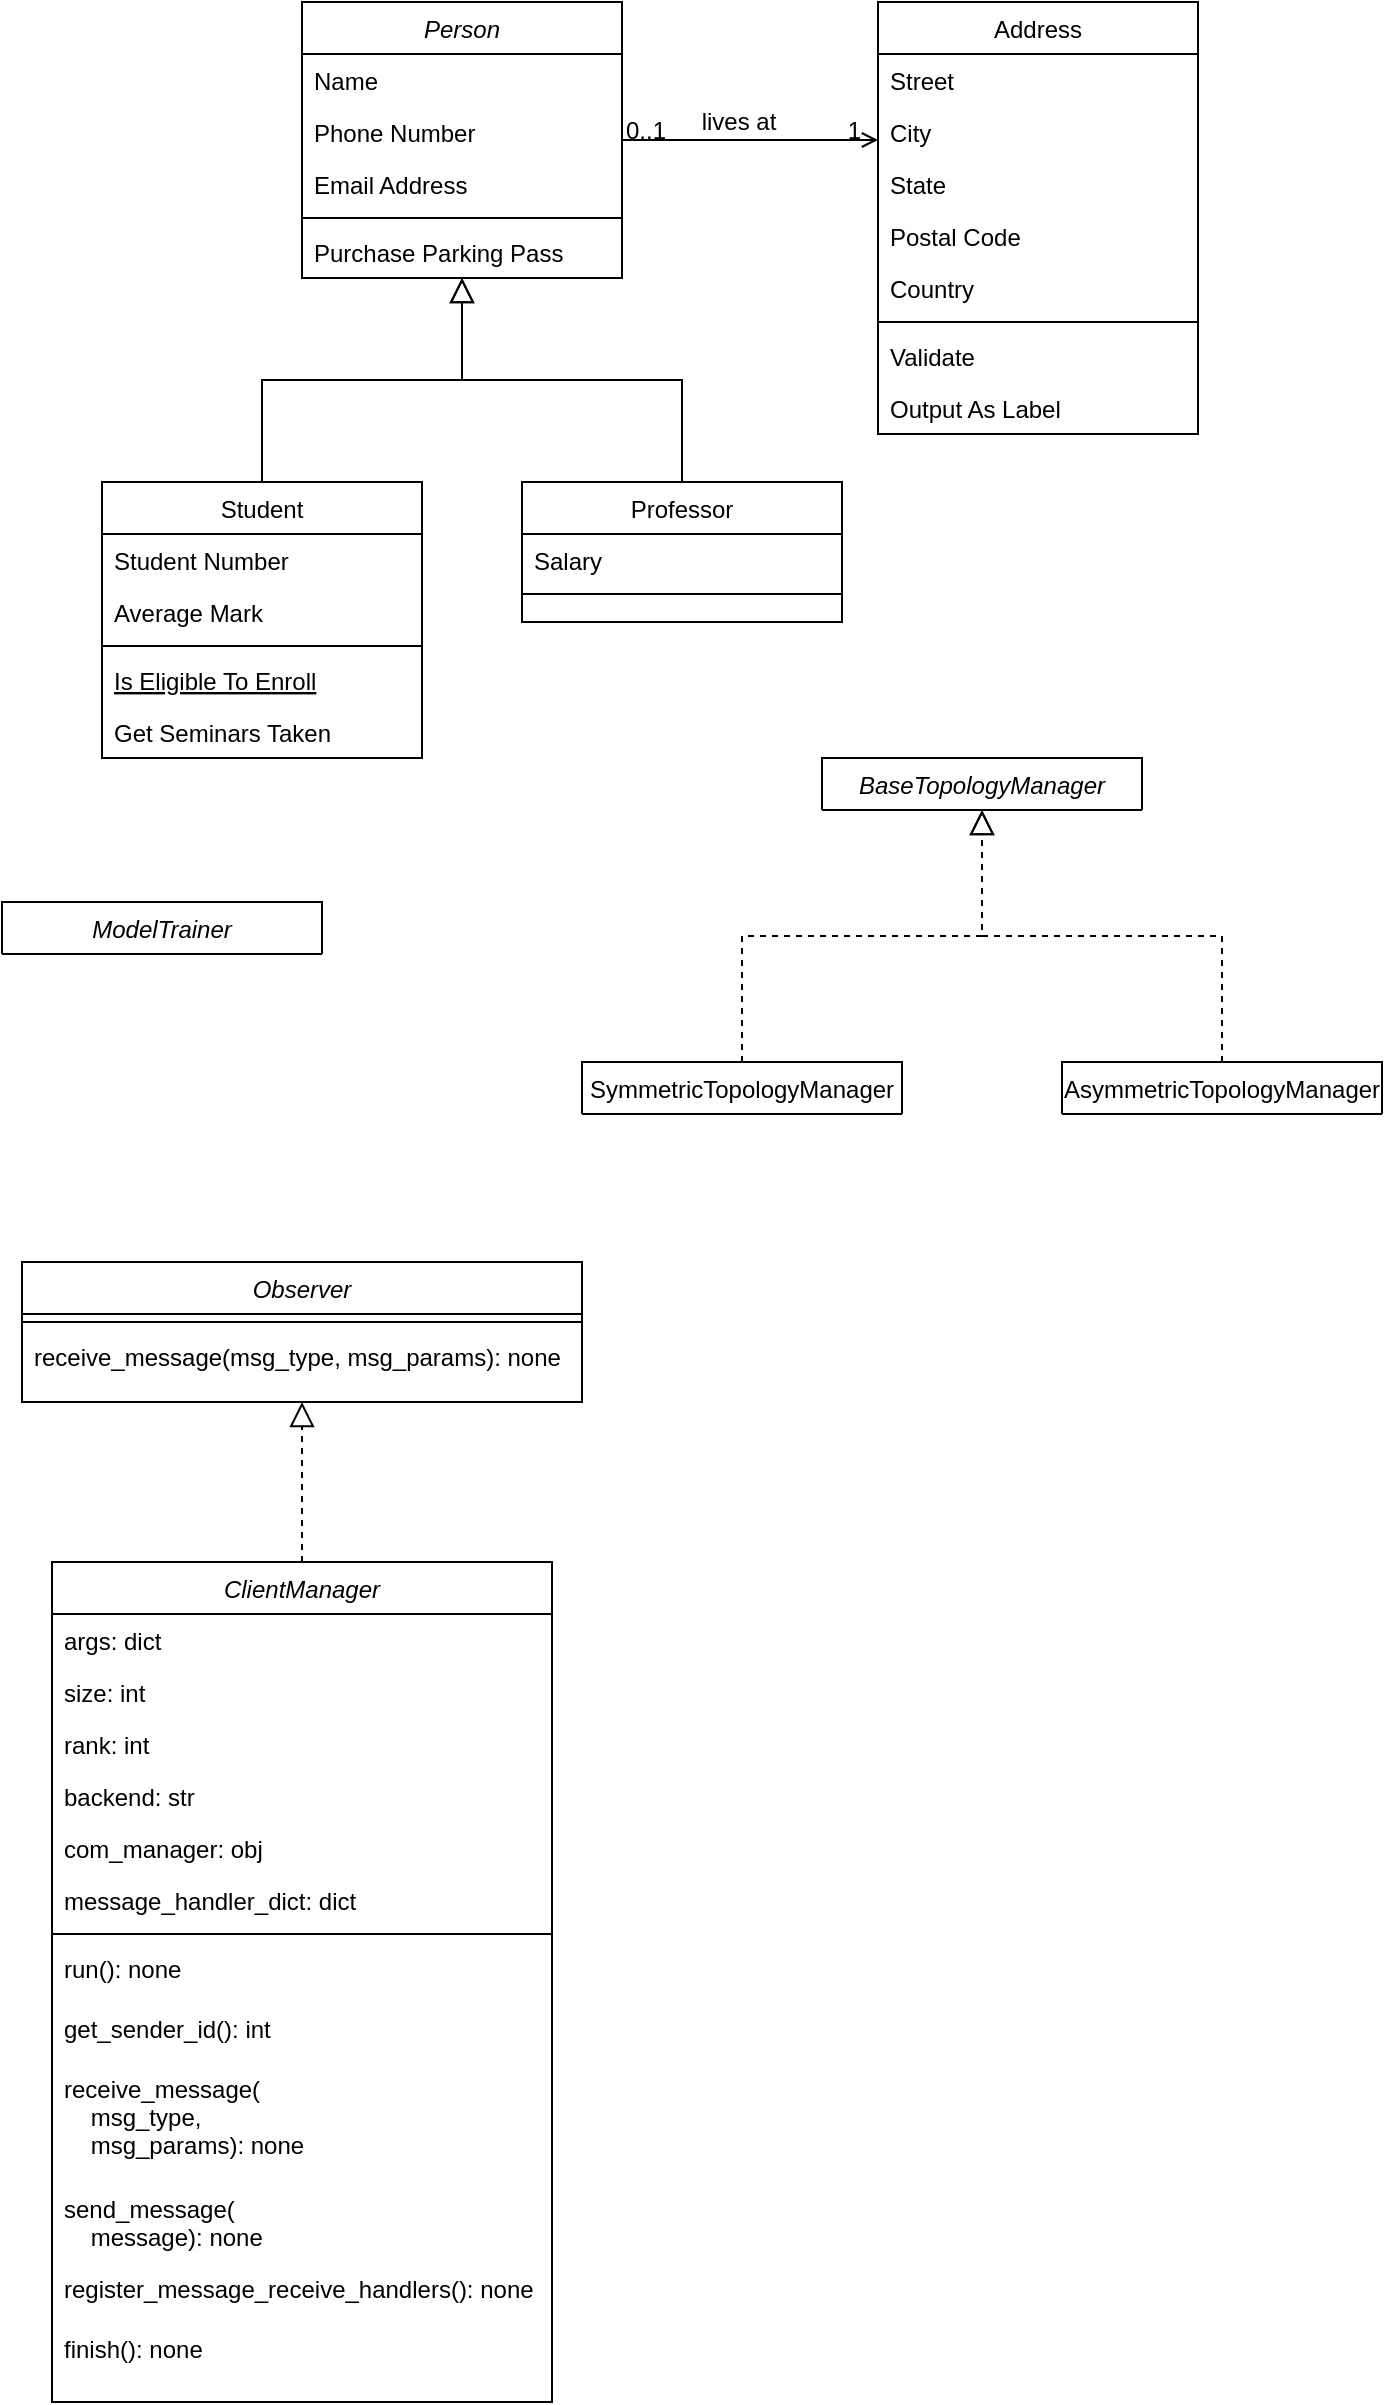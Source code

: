 <mxfile version="15.4.3" type="github">
  <diagram id="C5RBs43oDa-KdzZeNtuy" name="Page-1">
    <mxGraphModel dx="946" dy="544" grid="1" gridSize="10" guides="1" tooltips="1" connect="1" arrows="1" fold="1" page="1" pageScale="1" pageWidth="827" pageHeight="1169" math="0" shadow="0">
      <root>
        <mxCell id="WIyWlLk6GJQsqaUBKTNV-0" />
        <mxCell id="WIyWlLk6GJQsqaUBKTNV-1" parent="WIyWlLk6GJQsqaUBKTNV-0" />
        <mxCell id="zkfFHV4jXpPFQw0GAbJ--0" value="Person" style="swimlane;fontStyle=2;align=center;verticalAlign=top;childLayout=stackLayout;horizontal=1;startSize=26;horizontalStack=0;resizeParent=1;resizeLast=0;collapsible=1;marginBottom=0;rounded=0;shadow=0;strokeWidth=1;" parent="WIyWlLk6GJQsqaUBKTNV-1" vertex="1">
          <mxGeometry x="220" y="120" width="160" height="138" as="geometry">
            <mxRectangle x="230" y="140" width="160" height="26" as="alternateBounds" />
          </mxGeometry>
        </mxCell>
        <mxCell id="zkfFHV4jXpPFQw0GAbJ--1" value="Name" style="text;align=left;verticalAlign=top;spacingLeft=4;spacingRight=4;overflow=hidden;rotatable=0;points=[[0,0.5],[1,0.5]];portConstraint=eastwest;" parent="zkfFHV4jXpPFQw0GAbJ--0" vertex="1">
          <mxGeometry y="26" width="160" height="26" as="geometry" />
        </mxCell>
        <mxCell id="zkfFHV4jXpPFQw0GAbJ--2" value="Phone Number" style="text;align=left;verticalAlign=top;spacingLeft=4;spacingRight=4;overflow=hidden;rotatable=0;points=[[0,0.5],[1,0.5]];portConstraint=eastwest;rounded=0;shadow=0;html=0;" parent="zkfFHV4jXpPFQw0GAbJ--0" vertex="1">
          <mxGeometry y="52" width="160" height="26" as="geometry" />
        </mxCell>
        <mxCell id="zkfFHV4jXpPFQw0GAbJ--3" value="Email Address" style="text;align=left;verticalAlign=top;spacingLeft=4;spacingRight=4;overflow=hidden;rotatable=0;points=[[0,0.5],[1,0.5]];portConstraint=eastwest;rounded=0;shadow=0;html=0;" parent="zkfFHV4jXpPFQw0GAbJ--0" vertex="1">
          <mxGeometry y="78" width="160" height="26" as="geometry" />
        </mxCell>
        <mxCell id="zkfFHV4jXpPFQw0GAbJ--4" value="" style="line;html=1;strokeWidth=1;align=left;verticalAlign=middle;spacingTop=-1;spacingLeft=3;spacingRight=3;rotatable=0;labelPosition=right;points=[];portConstraint=eastwest;" parent="zkfFHV4jXpPFQw0GAbJ--0" vertex="1">
          <mxGeometry y="104" width="160" height="8" as="geometry" />
        </mxCell>
        <mxCell id="zkfFHV4jXpPFQw0GAbJ--5" value="Purchase Parking Pass" style="text;align=left;verticalAlign=top;spacingLeft=4;spacingRight=4;overflow=hidden;rotatable=0;points=[[0,0.5],[1,0.5]];portConstraint=eastwest;" parent="zkfFHV4jXpPFQw0GAbJ--0" vertex="1">
          <mxGeometry y="112" width="160" height="26" as="geometry" />
        </mxCell>
        <mxCell id="zkfFHV4jXpPFQw0GAbJ--6" value="Student" style="swimlane;fontStyle=0;align=center;verticalAlign=top;childLayout=stackLayout;horizontal=1;startSize=26;horizontalStack=0;resizeParent=1;resizeLast=0;collapsible=1;marginBottom=0;rounded=0;shadow=0;strokeWidth=1;" parent="WIyWlLk6GJQsqaUBKTNV-1" vertex="1">
          <mxGeometry x="120" y="360" width="160" height="138" as="geometry">
            <mxRectangle x="130" y="380" width="160" height="26" as="alternateBounds" />
          </mxGeometry>
        </mxCell>
        <mxCell id="zkfFHV4jXpPFQw0GAbJ--7" value="Student Number" style="text;align=left;verticalAlign=top;spacingLeft=4;spacingRight=4;overflow=hidden;rotatable=0;points=[[0,0.5],[1,0.5]];portConstraint=eastwest;" parent="zkfFHV4jXpPFQw0GAbJ--6" vertex="1">
          <mxGeometry y="26" width="160" height="26" as="geometry" />
        </mxCell>
        <mxCell id="zkfFHV4jXpPFQw0GAbJ--8" value="Average Mark" style="text;align=left;verticalAlign=top;spacingLeft=4;spacingRight=4;overflow=hidden;rotatable=0;points=[[0,0.5],[1,0.5]];portConstraint=eastwest;rounded=0;shadow=0;html=0;" parent="zkfFHV4jXpPFQw0GAbJ--6" vertex="1">
          <mxGeometry y="52" width="160" height="26" as="geometry" />
        </mxCell>
        <mxCell id="zkfFHV4jXpPFQw0GAbJ--9" value="" style="line;html=1;strokeWidth=1;align=left;verticalAlign=middle;spacingTop=-1;spacingLeft=3;spacingRight=3;rotatable=0;labelPosition=right;points=[];portConstraint=eastwest;" parent="zkfFHV4jXpPFQw0GAbJ--6" vertex="1">
          <mxGeometry y="78" width="160" height="8" as="geometry" />
        </mxCell>
        <mxCell id="zkfFHV4jXpPFQw0GAbJ--10" value="Is Eligible To Enroll" style="text;align=left;verticalAlign=top;spacingLeft=4;spacingRight=4;overflow=hidden;rotatable=0;points=[[0,0.5],[1,0.5]];portConstraint=eastwest;fontStyle=4" parent="zkfFHV4jXpPFQw0GAbJ--6" vertex="1">
          <mxGeometry y="86" width="160" height="26" as="geometry" />
        </mxCell>
        <mxCell id="zkfFHV4jXpPFQw0GAbJ--11" value="Get Seminars Taken" style="text;align=left;verticalAlign=top;spacingLeft=4;spacingRight=4;overflow=hidden;rotatable=0;points=[[0,0.5],[1,0.5]];portConstraint=eastwest;" parent="zkfFHV4jXpPFQw0GAbJ--6" vertex="1">
          <mxGeometry y="112" width="160" height="26" as="geometry" />
        </mxCell>
        <mxCell id="zkfFHV4jXpPFQw0GAbJ--12" value="" style="endArrow=block;endSize=10;endFill=0;shadow=0;strokeWidth=1;rounded=0;edgeStyle=elbowEdgeStyle;elbow=vertical;" parent="WIyWlLk6GJQsqaUBKTNV-1" source="zkfFHV4jXpPFQw0GAbJ--6" target="zkfFHV4jXpPFQw0GAbJ--0" edge="1">
          <mxGeometry width="160" relative="1" as="geometry">
            <mxPoint x="200" y="203" as="sourcePoint" />
            <mxPoint x="200" y="203" as="targetPoint" />
          </mxGeometry>
        </mxCell>
        <mxCell id="zkfFHV4jXpPFQw0GAbJ--13" value="Professor" style="swimlane;fontStyle=0;align=center;verticalAlign=top;childLayout=stackLayout;horizontal=1;startSize=26;horizontalStack=0;resizeParent=1;resizeLast=0;collapsible=1;marginBottom=0;rounded=0;shadow=0;strokeWidth=1;" parent="WIyWlLk6GJQsqaUBKTNV-1" vertex="1">
          <mxGeometry x="330" y="360" width="160" height="70" as="geometry">
            <mxRectangle x="330" y="360" width="170" height="26" as="alternateBounds" />
          </mxGeometry>
        </mxCell>
        <mxCell id="zkfFHV4jXpPFQw0GAbJ--14" value="Salary" style="text;align=left;verticalAlign=top;spacingLeft=4;spacingRight=4;overflow=hidden;rotatable=0;points=[[0,0.5],[1,0.5]];portConstraint=eastwest;" parent="zkfFHV4jXpPFQw0GAbJ--13" vertex="1">
          <mxGeometry y="26" width="160" height="26" as="geometry" />
        </mxCell>
        <mxCell id="zkfFHV4jXpPFQw0GAbJ--15" value="" style="line;html=1;strokeWidth=1;align=left;verticalAlign=middle;spacingTop=-1;spacingLeft=3;spacingRight=3;rotatable=0;labelPosition=right;points=[];portConstraint=eastwest;" parent="zkfFHV4jXpPFQw0GAbJ--13" vertex="1">
          <mxGeometry y="52" width="160" height="8" as="geometry" />
        </mxCell>
        <mxCell id="zkfFHV4jXpPFQw0GAbJ--16" value="" style="endArrow=block;endSize=10;endFill=0;shadow=0;strokeWidth=1;rounded=0;edgeStyle=elbowEdgeStyle;elbow=vertical;" parent="WIyWlLk6GJQsqaUBKTNV-1" source="zkfFHV4jXpPFQw0GAbJ--13" target="zkfFHV4jXpPFQw0GAbJ--0" edge="1">
          <mxGeometry width="160" relative="1" as="geometry">
            <mxPoint x="210" y="373" as="sourcePoint" />
            <mxPoint x="310" y="271" as="targetPoint" />
          </mxGeometry>
        </mxCell>
        <mxCell id="zkfFHV4jXpPFQw0GAbJ--17" value="Address" style="swimlane;fontStyle=0;align=center;verticalAlign=top;childLayout=stackLayout;horizontal=1;startSize=26;horizontalStack=0;resizeParent=1;resizeLast=0;collapsible=1;marginBottom=0;rounded=0;shadow=0;strokeWidth=1;" parent="WIyWlLk6GJQsqaUBKTNV-1" vertex="1">
          <mxGeometry x="508" y="120" width="160" height="216" as="geometry">
            <mxRectangle x="550" y="140" width="160" height="26" as="alternateBounds" />
          </mxGeometry>
        </mxCell>
        <mxCell id="zkfFHV4jXpPFQw0GAbJ--18" value="Street" style="text;align=left;verticalAlign=top;spacingLeft=4;spacingRight=4;overflow=hidden;rotatable=0;points=[[0,0.5],[1,0.5]];portConstraint=eastwest;" parent="zkfFHV4jXpPFQw0GAbJ--17" vertex="1">
          <mxGeometry y="26" width="160" height="26" as="geometry" />
        </mxCell>
        <mxCell id="zkfFHV4jXpPFQw0GAbJ--19" value="City" style="text;align=left;verticalAlign=top;spacingLeft=4;spacingRight=4;overflow=hidden;rotatable=0;points=[[0,0.5],[1,0.5]];portConstraint=eastwest;rounded=0;shadow=0;html=0;" parent="zkfFHV4jXpPFQw0GAbJ--17" vertex="1">
          <mxGeometry y="52" width="160" height="26" as="geometry" />
        </mxCell>
        <mxCell id="zkfFHV4jXpPFQw0GAbJ--20" value="State" style="text;align=left;verticalAlign=top;spacingLeft=4;spacingRight=4;overflow=hidden;rotatable=0;points=[[0,0.5],[1,0.5]];portConstraint=eastwest;rounded=0;shadow=0;html=0;" parent="zkfFHV4jXpPFQw0GAbJ--17" vertex="1">
          <mxGeometry y="78" width="160" height="26" as="geometry" />
        </mxCell>
        <mxCell id="zkfFHV4jXpPFQw0GAbJ--21" value="Postal Code" style="text;align=left;verticalAlign=top;spacingLeft=4;spacingRight=4;overflow=hidden;rotatable=0;points=[[0,0.5],[1,0.5]];portConstraint=eastwest;rounded=0;shadow=0;html=0;" parent="zkfFHV4jXpPFQw0GAbJ--17" vertex="1">
          <mxGeometry y="104" width="160" height="26" as="geometry" />
        </mxCell>
        <mxCell id="zkfFHV4jXpPFQw0GAbJ--22" value="Country" style="text;align=left;verticalAlign=top;spacingLeft=4;spacingRight=4;overflow=hidden;rotatable=0;points=[[0,0.5],[1,0.5]];portConstraint=eastwest;rounded=0;shadow=0;html=0;" parent="zkfFHV4jXpPFQw0GAbJ--17" vertex="1">
          <mxGeometry y="130" width="160" height="26" as="geometry" />
        </mxCell>
        <mxCell id="zkfFHV4jXpPFQw0GAbJ--23" value="" style="line;html=1;strokeWidth=1;align=left;verticalAlign=middle;spacingTop=-1;spacingLeft=3;spacingRight=3;rotatable=0;labelPosition=right;points=[];portConstraint=eastwest;" parent="zkfFHV4jXpPFQw0GAbJ--17" vertex="1">
          <mxGeometry y="156" width="160" height="8" as="geometry" />
        </mxCell>
        <mxCell id="zkfFHV4jXpPFQw0GAbJ--24" value="Validate" style="text;align=left;verticalAlign=top;spacingLeft=4;spacingRight=4;overflow=hidden;rotatable=0;points=[[0,0.5],[1,0.5]];portConstraint=eastwest;" parent="zkfFHV4jXpPFQw0GAbJ--17" vertex="1">
          <mxGeometry y="164" width="160" height="26" as="geometry" />
        </mxCell>
        <mxCell id="zkfFHV4jXpPFQw0GAbJ--25" value="Output As Label" style="text;align=left;verticalAlign=top;spacingLeft=4;spacingRight=4;overflow=hidden;rotatable=0;points=[[0,0.5],[1,0.5]];portConstraint=eastwest;" parent="zkfFHV4jXpPFQw0GAbJ--17" vertex="1">
          <mxGeometry y="190" width="160" height="26" as="geometry" />
        </mxCell>
        <mxCell id="zkfFHV4jXpPFQw0GAbJ--26" value="" style="endArrow=open;shadow=0;strokeWidth=1;rounded=0;endFill=1;edgeStyle=elbowEdgeStyle;elbow=vertical;" parent="WIyWlLk6GJQsqaUBKTNV-1" source="zkfFHV4jXpPFQw0GAbJ--0" target="zkfFHV4jXpPFQw0GAbJ--17" edge="1">
          <mxGeometry x="0.5" y="41" relative="1" as="geometry">
            <mxPoint x="380" y="192" as="sourcePoint" />
            <mxPoint x="540" y="192" as="targetPoint" />
            <mxPoint x="-40" y="32" as="offset" />
          </mxGeometry>
        </mxCell>
        <mxCell id="zkfFHV4jXpPFQw0GAbJ--27" value="0..1" style="resizable=0;align=left;verticalAlign=bottom;labelBackgroundColor=none;fontSize=12;" parent="zkfFHV4jXpPFQw0GAbJ--26" connectable="0" vertex="1">
          <mxGeometry x="-1" relative="1" as="geometry">
            <mxPoint y="4" as="offset" />
          </mxGeometry>
        </mxCell>
        <mxCell id="zkfFHV4jXpPFQw0GAbJ--28" value="1" style="resizable=0;align=right;verticalAlign=bottom;labelBackgroundColor=none;fontSize=12;" parent="zkfFHV4jXpPFQw0GAbJ--26" connectable="0" vertex="1">
          <mxGeometry x="1" relative="1" as="geometry">
            <mxPoint x="-7" y="4" as="offset" />
          </mxGeometry>
        </mxCell>
        <mxCell id="zkfFHV4jXpPFQw0GAbJ--29" value="lives at" style="text;html=1;resizable=0;points=[];;align=center;verticalAlign=middle;labelBackgroundColor=none;rounded=0;shadow=0;strokeWidth=1;fontSize=12;" parent="zkfFHV4jXpPFQw0GAbJ--26" vertex="1" connectable="0">
          <mxGeometry x="0.5" y="49" relative="1" as="geometry">
            <mxPoint x="-38" y="40" as="offset" />
          </mxGeometry>
        </mxCell>
        <mxCell id="PTaCQv_xnf1aA7OgZCq3-0" value="ModelTrainer" style="swimlane;fontStyle=2;align=center;verticalAlign=top;childLayout=stackLayout;horizontal=1;startSize=26;horizontalStack=0;resizeParent=1;resizeLast=0;collapsible=1;marginBottom=0;rounded=0;shadow=0;strokeWidth=1;" vertex="1" collapsed="1" parent="WIyWlLk6GJQsqaUBKTNV-1">
          <mxGeometry x="70" y="570" width="160" height="26" as="geometry">
            <mxRectangle x="70" y="570" width="160" height="290" as="alternateBounds" />
          </mxGeometry>
        </mxCell>
        <mxCell id="PTaCQv_xnf1aA7OgZCq3-1" value="model: torch.Module" style="text;align=left;verticalAlign=top;spacingLeft=4;spacingRight=4;overflow=hidden;rotatable=0;points=[[0,0.5],[1,0.5]];portConstraint=eastwest;" vertex="1" parent="PTaCQv_xnf1aA7OgZCq3-0">
          <mxGeometry y="26" width="160" height="26" as="geometry" />
        </mxCell>
        <mxCell id="PTaCQv_xnf1aA7OgZCq3-2" value="id: int" style="text;align=left;verticalAlign=top;spacingLeft=4;spacingRight=4;overflow=hidden;rotatable=0;points=[[0,0.5],[1,0.5]];portConstraint=eastwest;rounded=0;shadow=0;html=0;" vertex="1" parent="PTaCQv_xnf1aA7OgZCq3-0">
          <mxGeometry y="52" width="160" height="26" as="geometry" />
        </mxCell>
        <mxCell id="PTaCQv_xnf1aA7OgZCq3-3" value="args: dict" style="text;align=left;verticalAlign=top;spacingLeft=4;spacingRight=4;overflow=hidden;rotatable=0;points=[[0,0.5],[1,0.5]];portConstraint=eastwest;rounded=0;shadow=0;html=0;" vertex="1" parent="PTaCQv_xnf1aA7OgZCq3-0">
          <mxGeometry y="78" width="160" height="26" as="geometry" />
        </mxCell>
        <mxCell id="PTaCQv_xnf1aA7OgZCq3-4" value="" style="line;html=1;strokeWidth=1;align=left;verticalAlign=middle;spacingTop=-1;spacingLeft=3;spacingRight=3;rotatable=0;labelPosition=right;points=[];portConstraint=eastwest;" vertex="1" parent="PTaCQv_xnf1aA7OgZCq3-0">
          <mxGeometry y="104" width="160" height="8" as="geometry" />
        </mxCell>
        <mxCell id="PTaCQv_xnf1aA7OgZCq3-5" value="set_id()" style="text;align=left;verticalAlign=top;spacingLeft=4;spacingRight=4;overflow=hidden;rotatable=0;points=[[0,0.5],[1,0.5]];portConstraint=eastwest;" vertex="1" parent="PTaCQv_xnf1aA7OgZCq3-0">
          <mxGeometry y="112" width="160" height="28" as="geometry" />
        </mxCell>
        <mxCell id="PTaCQv_xnf1aA7OgZCq3-12" value="get_model_params()" style="text;align=left;verticalAlign=top;spacingLeft=4;spacingRight=4;overflow=hidden;rotatable=0;points=[[0,0.5],[1,0.5]];portConstraint=eastwest;" vertex="1" parent="PTaCQv_xnf1aA7OgZCq3-0">
          <mxGeometry y="140" width="160" height="28" as="geometry" />
        </mxCell>
        <mxCell id="PTaCQv_xnf1aA7OgZCq3-13" value="set_model_params()" style="text;align=left;verticalAlign=top;spacingLeft=4;spacingRight=4;overflow=hidden;rotatable=0;points=[[0,0.5],[1,0.5]];portConstraint=eastwest;" vertex="1" parent="PTaCQv_xnf1aA7OgZCq3-0">
          <mxGeometry y="168" width="160" height="28" as="geometry" />
        </mxCell>
        <mxCell id="PTaCQv_xnf1aA7OgZCq3-14" value="train()" style="text;align=left;verticalAlign=top;spacingLeft=4;spacingRight=4;overflow=hidden;rotatable=0;points=[[0,0.5],[1,0.5]];portConstraint=eastwest;" vertex="1" parent="PTaCQv_xnf1aA7OgZCq3-0">
          <mxGeometry y="196" width="160" height="28" as="geometry" />
        </mxCell>
        <mxCell id="PTaCQv_xnf1aA7OgZCq3-15" value="test()" style="text;align=left;verticalAlign=top;spacingLeft=4;spacingRight=4;overflow=hidden;rotatable=0;points=[[0,0.5],[1,0.5]];portConstraint=eastwest;" vertex="1" parent="PTaCQv_xnf1aA7OgZCq3-0">
          <mxGeometry y="224" width="160" height="28" as="geometry" />
        </mxCell>
        <mxCell id="PTaCQv_xnf1aA7OgZCq3-16" value="test_on_the_server()" style="text;align=left;verticalAlign=top;spacingLeft=4;spacingRight=4;overflow=hidden;rotatable=0;points=[[0,0.5],[1,0.5]];portConstraint=eastwest;" vertex="1" parent="PTaCQv_xnf1aA7OgZCq3-0">
          <mxGeometry y="252" width="160" height="28" as="geometry" />
        </mxCell>
        <mxCell id="PTaCQv_xnf1aA7OgZCq3-17" value="BaseTopologyManager" style="swimlane;fontStyle=2;align=center;verticalAlign=top;childLayout=stackLayout;horizontal=1;startSize=26;horizontalStack=0;resizeParent=1;resizeLast=0;collapsible=1;marginBottom=0;rounded=0;shadow=0;strokeWidth=1;" vertex="1" collapsed="1" parent="WIyWlLk6GJQsqaUBKTNV-1">
          <mxGeometry x="480" y="498" width="160" height="26" as="geometry">
            <mxRectangle x="480" y="498" width="160" height="172" as="alternateBounds" />
          </mxGeometry>
        </mxCell>
        <mxCell id="PTaCQv_xnf1aA7OgZCq3-21" value="" style="line;html=1;strokeWidth=1;align=left;verticalAlign=middle;spacingTop=-1;spacingLeft=3;spacingRight=3;rotatable=0;labelPosition=right;points=[];portConstraint=eastwest;" vertex="1" parent="PTaCQv_xnf1aA7OgZCq3-17">
          <mxGeometry y="26" width="160" height="8" as="geometry" />
        </mxCell>
        <mxCell id="PTaCQv_xnf1aA7OgZCq3-22" value="generate_topology()" style="text;align=left;verticalAlign=top;spacingLeft=4;spacingRight=4;overflow=hidden;rotatable=0;points=[[0,0.5],[1,0.5]];portConstraint=eastwest;" vertex="1" parent="PTaCQv_xnf1aA7OgZCq3-17">
          <mxGeometry y="34" width="160" height="26" as="geometry" />
        </mxCell>
        <mxCell id="PTaCQv_xnf1aA7OgZCq3-23" value="get_in_neighbor_idx_list()" style="text;align=left;verticalAlign=top;spacingLeft=4;spacingRight=4;overflow=hidden;rotatable=0;points=[[0,0.5],[1,0.5]];portConstraint=eastwest;" vertex="1" parent="PTaCQv_xnf1aA7OgZCq3-17">
          <mxGeometry y="60" width="160" height="26" as="geometry" />
        </mxCell>
        <mxCell id="PTaCQv_xnf1aA7OgZCq3-24" value="get_out_neighbor_idx_list()" style="text;align=left;verticalAlign=top;spacingLeft=4;spacingRight=4;overflow=hidden;rotatable=0;points=[[0,0.5],[1,0.5]];portConstraint=eastwest;" vertex="1" parent="PTaCQv_xnf1aA7OgZCq3-17">
          <mxGeometry y="86" width="160" height="26" as="geometry" />
        </mxCell>
        <mxCell id="PTaCQv_xnf1aA7OgZCq3-25" value="get_in_neighbor_weights()" style="text;align=left;verticalAlign=top;spacingLeft=4;spacingRight=4;overflow=hidden;rotatable=0;points=[[0,0.5],[1,0.5]];portConstraint=eastwest;" vertex="1" parent="PTaCQv_xnf1aA7OgZCq3-17">
          <mxGeometry y="112" width="160" height="26" as="geometry" />
        </mxCell>
        <mxCell id="PTaCQv_xnf1aA7OgZCq3-26" value="get_out_neighbor_weights()" style="text;align=left;verticalAlign=top;spacingLeft=4;spacingRight=4;overflow=hidden;rotatable=0;points=[[0,0.5],[1,0.5]];portConstraint=eastwest;" vertex="1" parent="PTaCQv_xnf1aA7OgZCq3-17">
          <mxGeometry y="138" width="160" height="26" as="geometry" />
        </mxCell>
        <mxCell id="PTaCQv_xnf1aA7OgZCq3-27" value="SymmetricTopologyManager" style="swimlane;fontStyle=0;align=center;verticalAlign=top;childLayout=stackLayout;horizontal=1;startSize=26;horizontalStack=0;resizeParent=1;resizeLast=0;collapsible=1;marginBottom=0;rounded=0;shadow=0;strokeWidth=1;" vertex="1" collapsed="1" parent="WIyWlLk6GJQsqaUBKTNV-1">
          <mxGeometry x="360" y="650" width="160" height="26" as="geometry">
            <mxRectangle x="360" y="650" width="160" height="120" as="alternateBounds" />
          </mxGeometry>
        </mxCell>
        <mxCell id="PTaCQv_xnf1aA7OgZCq3-28" value="n: int" style="text;align=left;verticalAlign=top;spacingLeft=4;spacingRight=4;overflow=hidden;rotatable=0;points=[[0,0.5],[1,0.5]];portConstraint=eastwest;" vertex="1" parent="PTaCQv_xnf1aA7OgZCq3-27">
          <mxGeometry y="26" width="160" height="26" as="geometry" />
        </mxCell>
        <mxCell id="PTaCQv_xnf1aA7OgZCq3-29" value="neighbor_num: int" style="text;align=left;verticalAlign=top;spacingLeft=4;spacingRight=4;overflow=hidden;rotatable=0;points=[[0,0.5],[1,0.5]];portConstraint=eastwest;rounded=0;shadow=0;html=0;" vertex="1" parent="PTaCQv_xnf1aA7OgZCq3-27">
          <mxGeometry y="52" width="160" height="26" as="geometry" />
        </mxCell>
        <mxCell id="PTaCQv_xnf1aA7OgZCq3-40" value="topology: 2d-array" style="text;align=left;verticalAlign=top;spacingLeft=4;spacingRight=4;overflow=hidden;rotatable=0;points=[[0,0.5],[1,0.5]];portConstraint=eastwest;rounded=0;shadow=0;html=0;" vertex="1" parent="PTaCQv_xnf1aA7OgZCq3-27">
          <mxGeometry y="78" width="160" height="26" as="geometry" />
        </mxCell>
        <mxCell id="PTaCQv_xnf1aA7OgZCq3-30" value="" style="line;html=1;strokeWidth=1;align=left;verticalAlign=middle;spacingTop=-1;spacingLeft=3;spacingRight=3;rotatable=0;labelPosition=right;points=[];portConstraint=eastwest;" vertex="1" parent="PTaCQv_xnf1aA7OgZCq3-27">
          <mxGeometry y="104" width="160" height="16" as="geometry" />
        </mxCell>
        <mxCell id="PTaCQv_xnf1aA7OgZCq3-33" value="" style="endArrow=block;endSize=10;endFill=0;shadow=0;strokeWidth=1;rounded=0;edgeStyle=elbowEdgeStyle;elbow=vertical;exitX=0.5;exitY=0;exitDx=0;exitDy=0;entryX=0.5;entryY=1;entryDx=0;entryDy=0;dashed=1;" edge="1" parent="WIyWlLk6GJQsqaUBKTNV-1" source="PTaCQv_xnf1aA7OgZCq3-27" target="PTaCQv_xnf1aA7OgZCq3-17">
          <mxGeometry width="160" relative="1" as="geometry">
            <mxPoint x="460" y="626" as="sourcePoint" />
            <mxPoint x="560" y="524" as="targetPoint" />
          </mxGeometry>
        </mxCell>
        <mxCell id="PTaCQv_xnf1aA7OgZCq3-41" value="AsymmetricTopologyManager" style="swimlane;fontStyle=0;align=center;verticalAlign=top;childLayout=stackLayout;horizontal=1;startSize=26;horizontalStack=0;resizeParent=1;resizeLast=0;collapsible=1;marginBottom=0;rounded=0;shadow=0;strokeWidth=1;" vertex="1" collapsed="1" parent="WIyWlLk6GJQsqaUBKTNV-1">
          <mxGeometry x="600" y="650" width="160" height="26" as="geometry">
            <mxRectangle x="620" y="650" width="180" height="150" as="alternateBounds" />
          </mxGeometry>
        </mxCell>
        <mxCell id="PTaCQv_xnf1aA7OgZCq3-42" value="n: int" style="text;align=left;verticalAlign=top;spacingLeft=4;spacingRight=4;overflow=hidden;rotatable=0;points=[[0,0.5],[1,0.5]];portConstraint=eastwest;" vertex="1" parent="PTaCQv_xnf1aA7OgZCq3-41">
          <mxGeometry y="26" width="160" height="26" as="geometry" />
        </mxCell>
        <mxCell id="PTaCQv_xnf1aA7OgZCq3-43" value="undirected_neighbor_num: int" style="text;align=left;verticalAlign=top;spacingLeft=4;spacingRight=4;overflow=hidden;rotatable=0;points=[[0,0.5],[1,0.5]];portConstraint=eastwest;rounded=0;shadow=0;html=0;" vertex="1" parent="PTaCQv_xnf1aA7OgZCq3-41">
          <mxGeometry y="52" width="160" height="26" as="geometry" />
        </mxCell>
        <mxCell id="PTaCQv_xnf1aA7OgZCq3-44" value="out_directed_neighbor: int" style="text;align=left;verticalAlign=top;spacingLeft=4;spacingRight=4;overflow=hidden;rotatable=0;points=[[0,0.5],[1,0.5]];portConstraint=eastwest;rounded=0;shadow=0;html=0;" vertex="1" parent="PTaCQv_xnf1aA7OgZCq3-41">
          <mxGeometry y="78" width="160" height="26" as="geometry" />
        </mxCell>
        <mxCell id="PTaCQv_xnf1aA7OgZCq3-46" value="topology: 2d-array" style="text;align=left;verticalAlign=top;spacingLeft=4;spacingRight=4;overflow=hidden;rotatable=0;points=[[0,0.5],[1,0.5]];portConstraint=eastwest;rounded=0;shadow=0;html=0;" vertex="1" parent="PTaCQv_xnf1aA7OgZCq3-41">
          <mxGeometry y="104" width="160" height="26" as="geometry" />
        </mxCell>
        <mxCell id="PTaCQv_xnf1aA7OgZCq3-45" value="" style="line;html=1;strokeWidth=1;align=left;verticalAlign=middle;spacingTop=-1;spacingLeft=3;spacingRight=3;rotatable=0;labelPosition=right;points=[];portConstraint=eastwest;" vertex="1" parent="PTaCQv_xnf1aA7OgZCq3-41">
          <mxGeometry y="130" width="160" height="10" as="geometry" />
        </mxCell>
        <mxCell id="PTaCQv_xnf1aA7OgZCq3-49" value="" style="endArrow=block;endSize=10;endFill=0;shadow=0;strokeWidth=1;rounded=0;edgeStyle=elbowEdgeStyle;elbow=vertical;entryX=0.5;entryY=1;entryDx=0;entryDy=0;exitX=0.5;exitY=0;exitDx=0;exitDy=0;dashed=1;" edge="1" parent="WIyWlLk6GJQsqaUBKTNV-1" source="PTaCQv_xnf1aA7OgZCq3-41" target="PTaCQv_xnf1aA7OgZCq3-17">
          <mxGeometry width="160" relative="1" as="geometry">
            <mxPoint x="760" y="532" as="sourcePoint" />
            <mxPoint x="650" y="430" as="targetPoint" />
          </mxGeometry>
        </mxCell>
        <mxCell id="PTaCQv_xnf1aA7OgZCq3-51" value="Observer" style="swimlane;fontStyle=2;align=center;verticalAlign=top;childLayout=stackLayout;horizontal=1;startSize=26;horizontalStack=0;resizeParent=1;resizeLast=0;collapsible=1;marginBottom=0;rounded=0;shadow=0;strokeWidth=1;" vertex="1" parent="WIyWlLk6GJQsqaUBKTNV-1">
          <mxGeometry x="80" y="750" width="280" height="70" as="geometry">
            <mxRectangle x="230" y="140" width="160" height="26" as="alternateBounds" />
          </mxGeometry>
        </mxCell>
        <mxCell id="PTaCQv_xnf1aA7OgZCq3-55" value="" style="line;html=1;strokeWidth=1;align=left;verticalAlign=middle;spacingTop=-1;spacingLeft=3;spacingRight=3;rotatable=0;labelPosition=right;points=[];portConstraint=eastwest;" vertex="1" parent="PTaCQv_xnf1aA7OgZCq3-51">
          <mxGeometry y="26" width="280" height="8" as="geometry" />
        </mxCell>
        <mxCell id="PTaCQv_xnf1aA7OgZCq3-56" value="receive_message(msg_type, msg_params): none" style="text;align=left;verticalAlign=top;spacingLeft=4;spacingRight=4;overflow=hidden;rotatable=0;points=[[0,0.5],[1,0.5]];portConstraint=eastwest;" vertex="1" parent="PTaCQv_xnf1aA7OgZCq3-51">
          <mxGeometry y="34" width="280" height="26" as="geometry" />
        </mxCell>
        <mxCell id="PTaCQv_xnf1aA7OgZCq3-57" value="ClientManager" style="swimlane;fontStyle=2;align=center;verticalAlign=top;childLayout=stackLayout;horizontal=1;startSize=26;horizontalStack=0;resizeParent=1;resizeLast=0;collapsible=1;marginBottom=0;rounded=0;shadow=0;strokeWidth=1;" vertex="1" parent="WIyWlLk6GJQsqaUBKTNV-1">
          <mxGeometry x="95" y="900" width="250" height="420" as="geometry">
            <mxRectangle x="230" y="140" width="160" height="26" as="alternateBounds" />
          </mxGeometry>
        </mxCell>
        <mxCell id="PTaCQv_xnf1aA7OgZCq3-58" value="args: dict" style="text;align=left;verticalAlign=top;spacingLeft=4;spacingRight=4;overflow=hidden;rotatable=0;points=[[0,0.5],[1,0.5]];portConstraint=eastwest;" vertex="1" parent="PTaCQv_xnf1aA7OgZCq3-57">
          <mxGeometry y="26" width="250" height="26" as="geometry" />
        </mxCell>
        <mxCell id="PTaCQv_xnf1aA7OgZCq3-59" value="size: int" style="text;align=left;verticalAlign=top;spacingLeft=4;spacingRight=4;overflow=hidden;rotatable=0;points=[[0,0.5],[1,0.5]];portConstraint=eastwest;rounded=0;shadow=0;html=0;" vertex="1" parent="PTaCQv_xnf1aA7OgZCq3-57">
          <mxGeometry y="52" width="250" height="26" as="geometry" />
        </mxCell>
        <mxCell id="PTaCQv_xnf1aA7OgZCq3-60" value="rank: int" style="text;align=left;verticalAlign=top;spacingLeft=4;spacingRight=4;overflow=hidden;rotatable=0;points=[[0,0.5],[1,0.5]];portConstraint=eastwest;rounded=0;shadow=0;html=0;" vertex="1" parent="PTaCQv_xnf1aA7OgZCq3-57">
          <mxGeometry y="78" width="250" height="26" as="geometry" />
        </mxCell>
        <mxCell id="PTaCQv_xnf1aA7OgZCq3-64" value="backend: str" style="text;align=left;verticalAlign=top;spacingLeft=4;spacingRight=4;overflow=hidden;rotatable=0;points=[[0,0.5],[1,0.5]];portConstraint=eastwest;rounded=0;shadow=0;html=0;" vertex="1" parent="PTaCQv_xnf1aA7OgZCq3-57">
          <mxGeometry y="104" width="250" height="26" as="geometry" />
        </mxCell>
        <mxCell id="PTaCQv_xnf1aA7OgZCq3-72" value="com_manager: obj" style="text;align=left;verticalAlign=top;spacingLeft=4;spacingRight=4;overflow=hidden;rotatable=0;points=[[0,0.5],[1,0.5]];portConstraint=eastwest;rounded=0;shadow=0;html=0;" vertex="1" parent="PTaCQv_xnf1aA7OgZCq3-57">
          <mxGeometry y="130" width="250" height="26" as="geometry" />
        </mxCell>
        <mxCell id="PTaCQv_xnf1aA7OgZCq3-73" value="message_handler_dict: dict" style="text;align=left;verticalAlign=top;spacingLeft=4;spacingRight=4;overflow=hidden;rotatable=0;points=[[0,0.5],[1,0.5]];portConstraint=eastwest;rounded=0;shadow=0;html=0;" vertex="1" parent="PTaCQv_xnf1aA7OgZCq3-57">
          <mxGeometry y="156" width="250" height="26" as="geometry" />
        </mxCell>
        <mxCell id="PTaCQv_xnf1aA7OgZCq3-61" value="" style="line;html=1;strokeWidth=1;align=left;verticalAlign=middle;spacingTop=-1;spacingLeft=3;spacingRight=3;rotatable=0;labelPosition=right;points=[];portConstraint=eastwest;" vertex="1" parent="PTaCQv_xnf1aA7OgZCq3-57">
          <mxGeometry y="182" width="250" height="8" as="geometry" />
        </mxCell>
        <mxCell id="PTaCQv_xnf1aA7OgZCq3-62" value="run(): none" style="text;align=left;verticalAlign=top;spacingLeft=4;spacingRight=4;overflow=hidden;rotatable=0;points=[[0,0.5],[1,0.5]];portConstraint=eastwest;" vertex="1" parent="PTaCQv_xnf1aA7OgZCq3-57">
          <mxGeometry y="190" width="250" height="30" as="geometry" />
        </mxCell>
        <mxCell id="PTaCQv_xnf1aA7OgZCq3-74" value="get_sender_id(): int" style="text;align=left;verticalAlign=top;spacingLeft=4;spacingRight=4;overflow=hidden;rotatable=0;points=[[0,0.5],[1,0.5]];portConstraint=eastwest;" vertex="1" parent="PTaCQv_xnf1aA7OgZCq3-57">
          <mxGeometry y="220" width="250" height="30" as="geometry" />
        </mxCell>
        <mxCell id="PTaCQv_xnf1aA7OgZCq3-75" value="receive_message(&#xa;    msg_type, &#xa;    msg_params): none" style="text;align=left;verticalAlign=top;spacingLeft=4;spacingRight=4;overflow=hidden;rotatable=0;points=[[0,0.5],[1,0.5]];portConstraint=eastwest;" vertex="1" parent="PTaCQv_xnf1aA7OgZCq3-57">
          <mxGeometry y="250" width="250" height="60" as="geometry" />
        </mxCell>
        <mxCell id="PTaCQv_xnf1aA7OgZCq3-76" value="send_message(&#xa;    message): none" style="text;align=left;verticalAlign=top;spacingLeft=4;spacingRight=4;overflow=hidden;rotatable=0;points=[[0,0.5],[1,0.5]];portConstraint=eastwest;" vertex="1" parent="PTaCQv_xnf1aA7OgZCq3-57">
          <mxGeometry y="310" width="250" height="40" as="geometry" />
        </mxCell>
        <mxCell id="PTaCQv_xnf1aA7OgZCq3-77" value="register_message_receive_handlers(): none" style="text;align=left;verticalAlign=top;spacingLeft=4;spacingRight=4;overflow=hidden;rotatable=0;points=[[0,0.5],[1,0.5]];portConstraint=eastwest;" vertex="1" parent="PTaCQv_xnf1aA7OgZCq3-57">
          <mxGeometry y="350" width="250" height="30" as="geometry" />
        </mxCell>
        <mxCell id="PTaCQv_xnf1aA7OgZCq3-78" value="finish(): none" style="text;align=left;verticalAlign=top;spacingLeft=4;spacingRight=4;overflow=hidden;rotatable=0;points=[[0,0.5],[1,0.5]];portConstraint=eastwest;" vertex="1" parent="PTaCQv_xnf1aA7OgZCq3-57">
          <mxGeometry y="380" width="250" height="30" as="geometry" />
        </mxCell>
        <mxCell id="PTaCQv_xnf1aA7OgZCq3-63" value="" style="endArrow=block;endSize=10;endFill=0;shadow=0;strokeWidth=1;rounded=0;edgeStyle=elbowEdgeStyle;elbow=vertical;exitX=0.5;exitY=0;exitDx=0;exitDy=0;entryX=0.5;entryY=1;entryDx=0;entryDy=0;dashed=1;" edge="1" parent="WIyWlLk6GJQsqaUBKTNV-1" source="PTaCQv_xnf1aA7OgZCq3-57" target="PTaCQv_xnf1aA7OgZCq3-51">
          <mxGeometry width="160" relative="1" as="geometry">
            <mxPoint x="430" y="966" as="sourcePoint" />
            <mxPoint x="550" y="840" as="targetPoint" />
          </mxGeometry>
        </mxCell>
      </root>
    </mxGraphModel>
  </diagram>
</mxfile>
